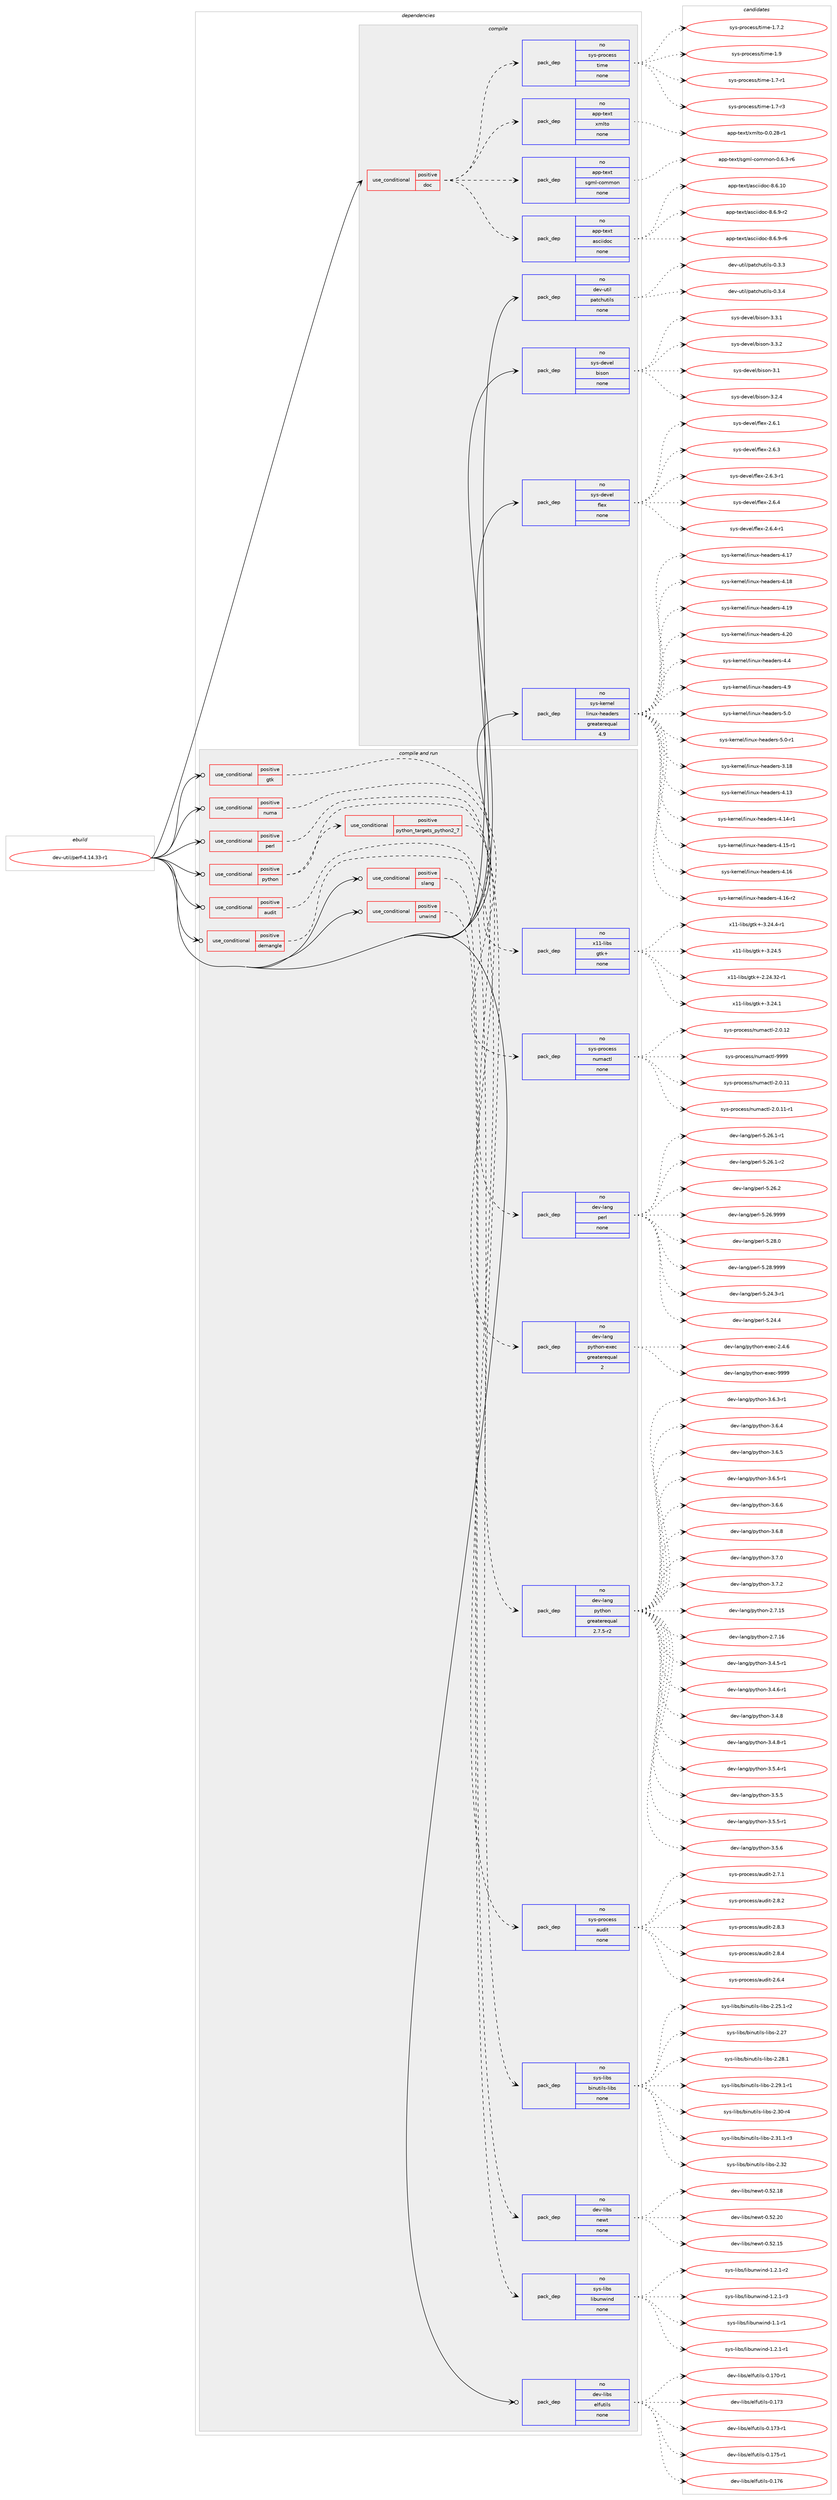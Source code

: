 digraph prolog {

# *************
# Graph options
# *************

newrank=true;
concentrate=true;
compound=true;
graph [rankdir=LR,fontname=Helvetica,fontsize=10,ranksep=1.5];#, ranksep=2.5, nodesep=0.2];
edge  [arrowhead=vee];
node  [fontname=Helvetica,fontsize=10];

# **********
# The ebuild
# **********

subgraph cluster_leftcol {
color=gray;
rank=same;
label=<<i>ebuild</i>>;
id [label="dev-util/perf-4.14.33-r1", color=red, width=4, href="../dev-util/perf-4.14.33-r1.svg"];
}

# ****************
# The dependencies
# ****************

subgraph cluster_midcol {
color=gray;
label=<<i>dependencies</i>>;
subgraph cluster_compile {
fillcolor="#eeeeee";
style=filled;
label=<<i>compile</i>>;
subgraph cond424878 {
dependency1548226 [label=<<TABLE BORDER="0" CELLBORDER="1" CELLSPACING="0" CELLPADDING="4"><TR><TD ROWSPAN="3" CELLPADDING="10">use_conditional</TD></TR><TR><TD>positive</TD></TR><TR><TD>doc</TD></TR></TABLE>>, shape=none, color=red];
subgraph pack1099650 {
dependency1548227 [label=<<TABLE BORDER="0" CELLBORDER="1" CELLSPACING="0" CELLPADDING="4" WIDTH="220"><TR><TD ROWSPAN="6" CELLPADDING="30">pack_dep</TD></TR><TR><TD WIDTH="110">no</TD></TR><TR><TD>app-text</TD></TR><TR><TD>asciidoc</TD></TR><TR><TD>none</TD></TR><TR><TD></TD></TR></TABLE>>, shape=none, color=blue];
}
dependency1548226:e -> dependency1548227:w [weight=20,style="dashed",arrowhead="vee"];
subgraph pack1099651 {
dependency1548228 [label=<<TABLE BORDER="0" CELLBORDER="1" CELLSPACING="0" CELLPADDING="4" WIDTH="220"><TR><TD ROWSPAN="6" CELLPADDING="30">pack_dep</TD></TR><TR><TD WIDTH="110">no</TD></TR><TR><TD>app-text</TD></TR><TR><TD>sgml-common</TD></TR><TR><TD>none</TD></TR><TR><TD></TD></TR></TABLE>>, shape=none, color=blue];
}
dependency1548226:e -> dependency1548228:w [weight=20,style="dashed",arrowhead="vee"];
subgraph pack1099652 {
dependency1548229 [label=<<TABLE BORDER="0" CELLBORDER="1" CELLSPACING="0" CELLPADDING="4" WIDTH="220"><TR><TD ROWSPAN="6" CELLPADDING="30">pack_dep</TD></TR><TR><TD WIDTH="110">no</TD></TR><TR><TD>app-text</TD></TR><TR><TD>xmlto</TD></TR><TR><TD>none</TD></TR><TR><TD></TD></TR></TABLE>>, shape=none, color=blue];
}
dependency1548226:e -> dependency1548229:w [weight=20,style="dashed",arrowhead="vee"];
subgraph pack1099653 {
dependency1548230 [label=<<TABLE BORDER="0" CELLBORDER="1" CELLSPACING="0" CELLPADDING="4" WIDTH="220"><TR><TD ROWSPAN="6" CELLPADDING="30">pack_dep</TD></TR><TR><TD WIDTH="110">no</TD></TR><TR><TD>sys-process</TD></TR><TR><TD>time</TD></TR><TR><TD>none</TD></TR><TR><TD></TD></TR></TABLE>>, shape=none, color=blue];
}
dependency1548226:e -> dependency1548230:w [weight=20,style="dashed",arrowhead="vee"];
}
id:e -> dependency1548226:w [weight=20,style="solid",arrowhead="vee"];
subgraph pack1099654 {
dependency1548231 [label=<<TABLE BORDER="0" CELLBORDER="1" CELLSPACING="0" CELLPADDING="4" WIDTH="220"><TR><TD ROWSPAN="6" CELLPADDING="30">pack_dep</TD></TR><TR><TD WIDTH="110">no</TD></TR><TR><TD>dev-util</TD></TR><TR><TD>patchutils</TD></TR><TR><TD>none</TD></TR><TR><TD></TD></TR></TABLE>>, shape=none, color=blue];
}
id:e -> dependency1548231:w [weight=20,style="solid",arrowhead="vee"];
subgraph pack1099655 {
dependency1548232 [label=<<TABLE BORDER="0" CELLBORDER="1" CELLSPACING="0" CELLPADDING="4" WIDTH="220"><TR><TD ROWSPAN="6" CELLPADDING="30">pack_dep</TD></TR><TR><TD WIDTH="110">no</TD></TR><TR><TD>sys-devel</TD></TR><TR><TD>bison</TD></TR><TR><TD>none</TD></TR><TR><TD></TD></TR></TABLE>>, shape=none, color=blue];
}
id:e -> dependency1548232:w [weight=20,style="solid",arrowhead="vee"];
subgraph pack1099656 {
dependency1548233 [label=<<TABLE BORDER="0" CELLBORDER="1" CELLSPACING="0" CELLPADDING="4" WIDTH="220"><TR><TD ROWSPAN="6" CELLPADDING="30">pack_dep</TD></TR><TR><TD WIDTH="110">no</TD></TR><TR><TD>sys-devel</TD></TR><TR><TD>flex</TD></TR><TR><TD>none</TD></TR><TR><TD></TD></TR></TABLE>>, shape=none, color=blue];
}
id:e -> dependency1548233:w [weight=20,style="solid",arrowhead="vee"];
subgraph pack1099657 {
dependency1548234 [label=<<TABLE BORDER="0" CELLBORDER="1" CELLSPACING="0" CELLPADDING="4" WIDTH="220"><TR><TD ROWSPAN="6" CELLPADDING="30">pack_dep</TD></TR><TR><TD WIDTH="110">no</TD></TR><TR><TD>sys-kernel</TD></TR><TR><TD>linux-headers</TD></TR><TR><TD>greaterequal</TD></TR><TR><TD>4.9</TD></TR></TABLE>>, shape=none, color=blue];
}
id:e -> dependency1548234:w [weight=20,style="solid",arrowhead="vee"];
}
subgraph cluster_compileandrun {
fillcolor="#eeeeee";
style=filled;
label=<<i>compile and run</i>>;
subgraph cond424879 {
dependency1548235 [label=<<TABLE BORDER="0" CELLBORDER="1" CELLSPACING="0" CELLPADDING="4"><TR><TD ROWSPAN="3" CELLPADDING="10">use_conditional</TD></TR><TR><TD>positive</TD></TR><TR><TD>audit</TD></TR></TABLE>>, shape=none, color=red];
subgraph pack1099658 {
dependency1548236 [label=<<TABLE BORDER="0" CELLBORDER="1" CELLSPACING="0" CELLPADDING="4" WIDTH="220"><TR><TD ROWSPAN="6" CELLPADDING="30">pack_dep</TD></TR><TR><TD WIDTH="110">no</TD></TR><TR><TD>sys-process</TD></TR><TR><TD>audit</TD></TR><TR><TD>none</TD></TR><TR><TD></TD></TR></TABLE>>, shape=none, color=blue];
}
dependency1548235:e -> dependency1548236:w [weight=20,style="dashed",arrowhead="vee"];
}
id:e -> dependency1548235:w [weight=20,style="solid",arrowhead="odotvee"];
subgraph cond424880 {
dependency1548237 [label=<<TABLE BORDER="0" CELLBORDER="1" CELLSPACING="0" CELLPADDING="4"><TR><TD ROWSPAN="3" CELLPADDING="10">use_conditional</TD></TR><TR><TD>positive</TD></TR><TR><TD>demangle</TD></TR></TABLE>>, shape=none, color=red];
subgraph pack1099659 {
dependency1548238 [label=<<TABLE BORDER="0" CELLBORDER="1" CELLSPACING="0" CELLPADDING="4" WIDTH="220"><TR><TD ROWSPAN="6" CELLPADDING="30">pack_dep</TD></TR><TR><TD WIDTH="110">no</TD></TR><TR><TD>sys-libs</TD></TR><TR><TD>binutils-libs</TD></TR><TR><TD>none</TD></TR><TR><TD></TD></TR></TABLE>>, shape=none, color=blue];
}
dependency1548237:e -> dependency1548238:w [weight=20,style="dashed",arrowhead="vee"];
}
id:e -> dependency1548237:w [weight=20,style="solid",arrowhead="odotvee"];
subgraph cond424881 {
dependency1548239 [label=<<TABLE BORDER="0" CELLBORDER="1" CELLSPACING="0" CELLPADDING="4"><TR><TD ROWSPAN="3" CELLPADDING="10">use_conditional</TD></TR><TR><TD>positive</TD></TR><TR><TD>gtk</TD></TR></TABLE>>, shape=none, color=red];
subgraph pack1099660 {
dependency1548240 [label=<<TABLE BORDER="0" CELLBORDER="1" CELLSPACING="0" CELLPADDING="4" WIDTH="220"><TR><TD ROWSPAN="6" CELLPADDING="30">pack_dep</TD></TR><TR><TD WIDTH="110">no</TD></TR><TR><TD>x11-libs</TD></TR><TR><TD>gtk+</TD></TR><TR><TD>none</TD></TR><TR><TD></TD></TR></TABLE>>, shape=none, color=blue];
}
dependency1548239:e -> dependency1548240:w [weight=20,style="dashed",arrowhead="vee"];
}
id:e -> dependency1548239:w [weight=20,style="solid",arrowhead="odotvee"];
subgraph cond424882 {
dependency1548241 [label=<<TABLE BORDER="0" CELLBORDER="1" CELLSPACING="0" CELLPADDING="4"><TR><TD ROWSPAN="3" CELLPADDING="10">use_conditional</TD></TR><TR><TD>positive</TD></TR><TR><TD>numa</TD></TR></TABLE>>, shape=none, color=red];
subgraph pack1099661 {
dependency1548242 [label=<<TABLE BORDER="0" CELLBORDER="1" CELLSPACING="0" CELLPADDING="4" WIDTH="220"><TR><TD ROWSPAN="6" CELLPADDING="30">pack_dep</TD></TR><TR><TD WIDTH="110">no</TD></TR><TR><TD>sys-process</TD></TR><TR><TD>numactl</TD></TR><TR><TD>none</TD></TR><TR><TD></TD></TR></TABLE>>, shape=none, color=blue];
}
dependency1548241:e -> dependency1548242:w [weight=20,style="dashed",arrowhead="vee"];
}
id:e -> dependency1548241:w [weight=20,style="solid",arrowhead="odotvee"];
subgraph cond424883 {
dependency1548243 [label=<<TABLE BORDER="0" CELLBORDER="1" CELLSPACING="0" CELLPADDING="4"><TR><TD ROWSPAN="3" CELLPADDING="10">use_conditional</TD></TR><TR><TD>positive</TD></TR><TR><TD>perl</TD></TR></TABLE>>, shape=none, color=red];
subgraph pack1099662 {
dependency1548244 [label=<<TABLE BORDER="0" CELLBORDER="1" CELLSPACING="0" CELLPADDING="4" WIDTH="220"><TR><TD ROWSPAN="6" CELLPADDING="30">pack_dep</TD></TR><TR><TD WIDTH="110">no</TD></TR><TR><TD>dev-lang</TD></TR><TR><TD>perl</TD></TR><TR><TD>none</TD></TR><TR><TD></TD></TR></TABLE>>, shape=none, color=blue];
}
dependency1548243:e -> dependency1548244:w [weight=20,style="dashed",arrowhead="vee"];
}
id:e -> dependency1548243:w [weight=20,style="solid",arrowhead="odotvee"];
subgraph cond424884 {
dependency1548245 [label=<<TABLE BORDER="0" CELLBORDER="1" CELLSPACING="0" CELLPADDING="4"><TR><TD ROWSPAN="3" CELLPADDING="10">use_conditional</TD></TR><TR><TD>positive</TD></TR><TR><TD>python</TD></TR></TABLE>>, shape=none, color=red];
subgraph cond424885 {
dependency1548246 [label=<<TABLE BORDER="0" CELLBORDER="1" CELLSPACING="0" CELLPADDING="4"><TR><TD ROWSPAN="3" CELLPADDING="10">use_conditional</TD></TR><TR><TD>positive</TD></TR><TR><TD>python_targets_python2_7</TD></TR></TABLE>>, shape=none, color=red];
subgraph pack1099663 {
dependency1548247 [label=<<TABLE BORDER="0" CELLBORDER="1" CELLSPACING="0" CELLPADDING="4" WIDTH="220"><TR><TD ROWSPAN="6" CELLPADDING="30">pack_dep</TD></TR><TR><TD WIDTH="110">no</TD></TR><TR><TD>dev-lang</TD></TR><TR><TD>python</TD></TR><TR><TD>greaterequal</TD></TR><TR><TD>2.7.5-r2</TD></TR></TABLE>>, shape=none, color=blue];
}
dependency1548246:e -> dependency1548247:w [weight=20,style="dashed",arrowhead="vee"];
}
dependency1548245:e -> dependency1548246:w [weight=20,style="dashed",arrowhead="vee"];
subgraph pack1099664 {
dependency1548248 [label=<<TABLE BORDER="0" CELLBORDER="1" CELLSPACING="0" CELLPADDING="4" WIDTH="220"><TR><TD ROWSPAN="6" CELLPADDING="30">pack_dep</TD></TR><TR><TD WIDTH="110">no</TD></TR><TR><TD>dev-lang</TD></TR><TR><TD>python-exec</TD></TR><TR><TD>greaterequal</TD></TR><TR><TD>2</TD></TR></TABLE>>, shape=none, color=blue];
}
dependency1548245:e -> dependency1548248:w [weight=20,style="dashed",arrowhead="vee"];
}
id:e -> dependency1548245:w [weight=20,style="solid",arrowhead="odotvee"];
subgraph cond424886 {
dependency1548249 [label=<<TABLE BORDER="0" CELLBORDER="1" CELLSPACING="0" CELLPADDING="4"><TR><TD ROWSPAN="3" CELLPADDING="10">use_conditional</TD></TR><TR><TD>positive</TD></TR><TR><TD>slang</TD></TR></TABLE>>, shape=none, color=red];
subgraph pack1099665 {
dependency1548250 [label=<<TABLE BORDER="0" CELLBORDER="1" CELLSPACING="0" CELLPADDING="4" WIDTH="220"><TR><TD ROWSPAN="6" CELLPADDING="30">pack_dep</TD></TR><TR><TD WIDTH="110">no</TD></TR><TR><TD>dev-libs</TD></TR><TR><TD>newt</TD></TR><TR><TD>none</TD></TR><TR><TD></TD></TR></TABLE>>, shape=none, color=blue];
}
dependency1548249:e -> dependency1548250:w [weight=20,style="dashed",arrowhead="vee"];
}
id:e -> dependency1548249:w [weight=20,style="solid",arrowhead="odotvee"];
subgraph cond424887 {
dependency1548251 [label=<<TABLE BORDER="0" CELLBORDER="1" CELLSPACING="0" CELLPADDING="4"><TR><TD ROWSPAN="3" CELLPADDING="10">use_conditional</TD></TR><TR><TD>positive</TD></TR><TR><TD>unwind</TD></TR></TABLE>>, shape=none, color=red];
subgraph pack1099666 {
dependency1548252 [label=<<TABLE BORDER="0" CELLBORDER="1" CELLSPACING="0" CELLPADDING="4" WIDTH="220"><TR><TD ROWSPAN="6" CELLPADDING="30">pack_dep</TD></TR><TR><TD WIDTH="110">no</TD></TR><TR><TD>sys-libs</TD></TR><TR><TD>libunwind</TD></TR><TR><TD>none</TD></TR><TR><TD></TD></TR></TABLE>>, shape=none, color=blue];
}
dependency1548251:e -> dependency1548252:w [weight=20,style="dashed",arrowhead="vee"];
}
id:e -> dependency1548251:w [weight=20,style="solid",arrowhead="odotvee"];
subgraph pack1099667 {
dependency1548253 [label=<<TABLE BORDER="0" CELLBORDER="1" CELLSPACING="0" CELLPADDING="4" WIDTH="220"><TR><TD ROWSPAN="6" CELLPADDING="30">pack_dep</TD></TR><TR><TD WIDTH="110">no</TD></TR><TR><TD>dev-libs</TD></TR><TR><TD>elfutils</TD></TR><TR><TD>none</TD></TR><TR><TD></TD></TR></TABLE>>, shape=none, color=blue];
}
id:e -> dependency1548253:w [weight=20,style="solid",arrowhead="odotvee"];
}
subgraph cluster_run {
fillcolor="#eeeeee";
style=filled;
label=<<i>run</i>>;
}
}

# **************
# The candidates
# **************

subgraph cluster_choices {
rank=same;
color=gray;
label=<<i>candidates</i>>;

subgraph choice1099650 {
color=black;
nodesep=1;
choice97112112451161011201164797115991051051001119945564654464948 [label="app-text/asciidoc-8.6.10", color=red, width=4,href="../app-text/asciidoc-8.6.10.svg"];
choice9711211245116101120116479711599105105100111994556465446574511450 [label="app-text/asciidoc-8.6.9-r2", color=red, width=4,href="../app-text/asciidoc-8.6.9-r2.svg"];
choice9711211245116101120116479711599105105100111994556465446574511454 [label="app-text/asciidoc-8.6.9-r6", color=red, width=4,href="../app-text/asciidoc-8.6.9-r6.svg"];
dependency1548227:e -> choice97112112451161011201164797115991051051001119945564654464948:w [style=dotted,weight="100"];
dependency1548227:e -> choice9711211245116101120116479711599105105100111994556465446574511450:w [style=dotted,weight="100"];
dependency1548227:e -> choice9711211245116101120116479711599105105100111994556465446574511454:w [style=dotted,weight="100"];
}
subgraph choice1099651 {
color=black;
nodesep=1;
choice97112112451161011201164711510310910845991111091091111104548465446514511454 [label="app-text/sgml-common-0.6.3-r6", color=red, width=4,href="../app-text/sgml-common-0.6.3-r6.svg"];
dependency1548228:e -> choice97112112451161011201164711510310910845991111091091111104548465446514511454:w [style=dotted,weight="100"];
}
subgraph choice1099652 {
color=black;
nodesep=1;
choice971121124511610112011647120109108116111454846484650564511449 [label="app-text/xmlto-0.0.28-r1", color=red, width=4,href="../app-text/xmlto-0.0.28-r1.svg"];
dependency1548229:e -> choice971121124511610112011647120109108116111454846484650564511449:w [style=dotted,weight="100"];
}
subgraph choice1099653 {
color=black;
nodesep=1;
choice115121115451121141119910111511547116105109101454946554511449 [label="sys-process/time-1.7-r1", color=red, width=4,href="../sys-process/time-1.7-r1.svg"];
choice115121115451121141119910111511547116105109101454946554511451 [label="sys-process/time-1.7-r3", color=red, width=4,href="../sys-process/time-1.7-r3.svg"];
choice115121115451121141119910111511547116105109101454946554650 [label="sys-process/time-1.7.2", color=red, width=4,href="../sys-process/time-1.7.2.svg"];
choice11512111545112114111991011151154711610510910145494657 [label="sys-process/time-1.9", color=red, width=4,href="../sys-process/time-1.9.svg"];
dependency1548230:e -> choice115121115451121141119910111511547116105109101454946554511449:w [style=dotted,weight="100"];
dependency1548230:e -> choice115121115451121141119910111511547116105109101454946554511451:w [style=dotted,weight="100"];
dependency1548230:e -> choice115121115451121141119910111511547116105109101454946554650:w [style=dotted,weight="100"];
dependency1548230:e -> choice11512111545112114111991011151154711610510910145494657:w [style=dotted,weight="100"];
}
subgraph choice1099654 {
color=black;
nodesep=1;
choice10010111845117116105108471129711699104117116105108115454846514651 [label="dev-util/patchutils-0.3.3", color=red, width=4,href="../dev-util/patchutils-0.3.3.svg"];
choice10010111845117116105108471129711699104117116105108115454846514652 [label="dev-util/patchutils-0.3.4", color=red, width=4,href="../dev-util/patchutils-0.3.4.svg"];
dependency1548231:e -> choice10010111845117116105108471129711699104117116105108115454846514651:w [style=dotted,weight="100"];
dependency1548231:e -> choice10010111845117116105108471129711699104117116105108115454846514652:w [style=dotted,weight="100"];
}
subgraph choice1099655 {
color=black;
nodesep=1;
choice11512111545100101118101108479810511511111045514649 [label="sys-devel/bison-3.1", color=red, width=4,href="../sys-devel/bison-3.1.svg"];
choice115121115451001011181011084798105115111110455146504652 [label="sys-devel/bison-3.2.4", color=red, width=4,href="../sys-devel/bison-3.2.4.svg"];
choice115121115451001011181011084798105115111110455146514649 [label="sys-devel/bison-3.3.1", color=red, width=4,href="../sys-devel/bison-3.3.1.svg"];
choice115121115451001011181011084798105115111110455146514650 [label="sys-devel/bison-3.3.2", color=red, width=4,href="../sys-devel/bison-3.3.2.svg"];
dependency1548232:e -> choice11512111545100101118101108479810511511111045514649:w [style=dotted,weight="100"];
dependency1548232:e -> choice115121115451001011181011084798105115111110455146504652:w [style=dotted,weight="100"];
dependency1548232:e -> choice115121115451001011181011084798105115111110455146514649:w [style=dotted,weight="100"];
dependency1548232:e -> choice115121115451001011181011084798105115111110455146514650:w [style=dotted,weight="100"];
}
subgraph choice1099656 {
color=black;
nodesep=1;
choice1151211154510010111810110847102108101120455046544649 [label="sys-devel/flex-2.6.1", color=red, width=4,href="../sys-devel/flex-2.6.1.svg"];
choice1151211154510010111810110847102108101120455046544651 [label="sys-devel/flex-2.6.3", color=red, width=4,href="../sys-devel/flex-2.6.3.svg"];
choice11512111545100101118101108471021081011204550465446514511449 [label="sys-devel/flex-2.6.3-r1", color=red, width=4,href="../sys-devel/flex-2.6.3-r1.svg"];
choice1151211154510010111810110847102108101120455046544652 [label="sys-devel/flex-2.6.4", color=red, width=4,href="../sys-devel/flex-2.6.4.svg"];
choice11512111545100101118101108471021081011204550465446524511449 [label="sys-devel/flex-2.6.4-r1", color=red, width=4,href="../sys-devel/flex-2.6.4-r1.svg"];
dependency1548233:e -> choice1151211154510010111810110847102108101120455046544649:w [style=dotted,weight="100"];
dependency1548233:e -> choice1151211154510010111810110847102108101120455046544651:w [style=dotted,weight="100"];
dependency1548233:e -> choice11512111545100101118101108471021081011204550465446514511449:w [style=dotted,weight="100"];
dependency1548233:e -> choice1151211154510010111810110847102108101120455046544652:w [style=dotted,weight="100"];
dependency1548233:e -> choice11512111545100101118101108471021081011204550465446524511449:w [style=dotted,weight="100"];
}
subgraph choice1099657 {
color=black;
nodesep=1;
choice115121115451071011141101011084710810511011712045104101971001011141154551464956 [label="sys-kernel/linux-headers-3.18", color=red, width=4,href="../sys-kernel/linux-headers-3.18.svg"];
choice115121115451071011141101011084710810511011712045104101971001011141154552464951 [label="sys-kernel/linux-headers-4.13", color=red, width=4,href="../sys-kernel/linux-headers-4.13.svg"];
choice1151211154510710111411010110847108105110117120451041019710010111411545524649524511449 [label="sys-kernel/linux-headers-4.14-r1", color=red, width=4,href="../sys-kernel/linux-headers-4.14-r1.svg"];
choice1151211154510710111411010110847108105110117120451041019710010111411545524649534511449 [label="sys-kernel/linux-headers-4.15-r1", color=red, width=4,href="../sys-kernel/linux-headers-4.15-r1.svg"];
choice115121115451071011141101011084710810511011712045104101971001011141154552464954 [label="sys-kernel/linux-headers-4.16", color=red, width=4,href="../sys-kernel/linux-headers-4.16.svg"];
choice1151211154510710111411010110847108105110117120451041019710010111411545524649544511450 [label="sys-kernel/linux-headers-4.16-r2", color=red, width=4,href="../sys-kernel/linux-headers-4.16-r2.svg"];
choice115121115451071011141101011084710810511011712045104101971001011141154552464955 [label="sys-kernel/linux-headers-4.17", color=red, width=4,href="../sys-kernel/linux-headers-4.17.svg"];
choice115121115451071011141101011084710810511011712045104101971001011141154552464956 [label="sys-kernel/linux-headers-4.18", color=red, width=4,href="../sys-kernel/linux-headers-4.18.svg"];
choice115121115451071011141101011084710810511011712045104101971001011141154552464957 [label="sys-kernel/linux-headers-4.19", color=red, width=4,href="../sys-kernel/linux-headers-4.19.svg"];
choice115121115451071011141101011084710810511011712045104101971001011141154552465048 [label="sys-kernel/linux-headers-4.20", color=red, width=4,href="../sys-kernel/linux-headers-4.20.svg"];
choice1151211154510710111411010110847108105110117120451041019710010111411545524652 [label="sys-kernel/linux-headers-4.4", color=red, width=4,href="../sys-kernel/linux-headers-4.4.svg"];
choice1151211154510710111411010110847108105110117120451041019710010111411545524657 [label="sys-kernel/linux-headers-4.9", color=red, width=4,href="../sys-kernel/linux-headers-4.9.svg"];
choice1151211154510710111411010110847108105110117120451041019710010111411545534648 [label="sys-kernel/linux-headers-5.0", color=red, width=4,href="../sys-kernel/linux-headers-5.0.svg"];
choice11512111545107101114110101108471081051101171204510410197100101114115455346484511449 [label="sys-kernel/linux-headers-5.0-r1", color=red, width=4,href="../sys-kernel/linux-headers-5.0-r1.svg"];
dependency1548234:e -> choice115121115451071011141101011084710810511011712045104101971001011141154551464956:w [style=dotted,weight="100"];
dependency1548234:e -> choice115121115451071011141101011084710810511011712045104101971001011141154552464951:w [style=dotted,weight="100"];
dependency1548234:e -> choice1151211154510710111411010110847108105110117120451041019710010111411545524649524511449:w [style=dotted,weight="100"];
dependency1548234:e -> choice1151211154510710111411010110847108105110117120451041019710010111411545524649534511449:w [style=dotted,weight="100"];
dependency1548234:e -> choice115121115451071011141101011084710810511011712045104101971001011141154552464954:w [style=dotted,weight="100"];
dependency1548234:e -> choice1151211154510710111411010110847108105110117120451041019710010111411545524649544511450:w [style=dotted,weight="100"];
dependency1548234:e -> choice115121115451071011141101011084710810511011712045104101971001011141154552464955:w [style=dotted,weight="100"];
dependency1548234:e -> choice115121115451071011141101011084710810511011712045104101971001011141154552464956:w [style=dotted,weight="100"];
dependency1548234:e -> choice115121115451071011141101011084710810511011712045104101971001011141154552464957:w [style=dotted,weight="100"];
dependency1548234:e -> choice115121115451071011141101011084710810511011712045104101971001011141154552465048:w [style=dotted,weight="100"];
dependency1548234:e -> choice1151211154510710111411010110847108105110117120451041019710010111411545524652:w [style=dotted,weight="100"];
dependency1548234:e -> choice1151211154510710111411010110847108105110117120451041019710010111411545524657:w [style=dotted,weight="100"];
dependency1548234:e -> choice1151211154510710111411010110847108105110117120451041019710010111411545534648:w [style=dotted,weight="100"];
dependency1548234:e -> choice11512111545107101114110101108471081051101171204510410197100101114115455346484511449:w [style=dotted,weight="100"];
}
subgraph choice1099658 {
color=black;
nodesep=1;
choice11512111545112114111991011151154797117100105116455046544652 [label="sys-process/audit-2.6.4", color=red, width=4,href="../sys-process/audit-2.6.4.svg"];
choice11512111545112114111991011151154797117100105116455046554649 [label="sys-process/audit-2.7.1", color=red, width=4,href="../sys-process/audit-2.7.1.svg"];
choice11512111545112114111991011151154797117100105116455046564650 [label="sys-process/audit-2.8.2", color=red, width=4,href="../sys-process/audit-2.8.2.svg"];
choice11512111545112114111991011151154797117100105116455046564651 [label="sys-process/audit-2.8.3", color=red, width=4,href="../sys-process/audit-2.8.3.svg"];
choice11512111545112114111991011151154797117100105116455046564652 [label="sys-process/audit-2.8.4", color=red, width=4,href="../sys-process/audit-2.8.4.svg"];
dependency1548236:e -> choice11512111545112114111991011151154797117100105116455046544652:w [style=dotted,weight="100"];
dependency1548236:e -> choice11512111545112114111991011151154797117100105116455046554649:w [style=dotted,weight="100"];
dependency1548236:e -> choice11512111545112114111991011151154797117100105116455046564650:w [style=dotted,weight="100"];
dependency1548236:e -> choice11512111545112114111991011151154797117100105116455046564651:w [style=dotted,weight="100"];
dependency1548236:e -> choice11512111545112114111991011151154797117100105116455046564652:w [style=dotted,weight="100"];
}
subgraph choice1099659 {
color=black;
nodesep=1;
choice115121115451081059811547981051101171161051081154510810598115455046505346494511450 [label="sys-libs/binutils-libs-2.25.1-r2", color=red, width=4,href="../sys-libs/binutils-libs-2.25.1-r2.svg"];
choice1151211154510810598115479810511011711610510811545108105981154550465055 [label="sys-libs/binutils-libs-2.27", color=red, width=4,href="../sys-libs/binutils-libs-2.27.svg"];
choice11512111545108105981154798105110117116105108115451081059811545504650564649 [label="sys-libs/binutils-libs-2.28.1", color=red, width=4,href="../sys-libs/binutils-libs-2.28.1.svg"];
choice115121115451081059811547981051101171161051081154510810598115455046505746494511449 [label="sys-libs/binutils-libs-2.29.1-r1", color=red, width=4,href="../sys-libs/binutils-libs-2.29.1-r1.svg"];
choice11512111545108105981154798105110117116105108115451081059811545504651484511452 [label="sys-libs/binutils-libs-2.30-r4", color=red, width=4,href="../sys-libs/binutils-libs-2.30-r4.svg"];
choice115121115451081059811547981051101171161051081154510810598115455046514946494511451 [label="sys-libs/binutils-libs-2.31.1-r3", color=red, width=4,href="../sys-libs/binutils-libs-2.31.1-r3.svg"];
choice1151211154510810598115479810511011711610510811545108105981154550465150 [label="sys-libs/binutils-libs-2.32", color=red, width=4,href="../sys-libs/binutils-libs-2.32.svg"];
dependency1548238:e -> choice115121115451081059811547981051101171161051081154510810598115455046505346494511450:w [style=dotted,weight="100"];
dependency1548238:e -> choice1151211154510810598115479810511011711610510811545108105981154550465055:w [style=dotted,weight="100"];
dependency1548238:e -> choice11512111545108105981154798105110117116105108115451081059811545504650564649:w [style=dotted,weight="100"];
dependency1548238:e -> choice115121115451081059811547981051101171161051081154510810598115455046505746494511449:w [style=dotted,weight="100"];
dependency1548238:e -> choice11512111545108105981154798105110117116105108115451081059811545504651484511452:w [style=dotted,weight="100"];
dependency1548238:e -> choice115121115451081059811547981051101171161051081154510810598115455046514946494511451:w [style=dotted,weight="100"];
dependency1548238:e -> choice1151211154510810598115479810511011711610510811545108105981154550465150:w [style=dotted,weight="100"];
}
subgraph choice1099660 {
color=black;
nodesep=1;
choice12049494510810598115471031161074345504650524651504511449 [label="x11-libs/gtk+-2.24.32-r1", color=red, width=4,href="../x11-libs/gtk+-2.24.32-r1.svg"];
choice12049494510810598115471031161074345514650524649 [label="x11-libs/gtk+-3.24.1", color=red, width=4,href="../x11-libs/gtk+-3.24.1.svg"];
choice120494945108105981154710311610743455146505246524511449 [label="x11-libs/gtk+-3.24.4-r1", color=red, width=4,href="../x11-libs/gtk+-3.24.4-r1.svg"];
choice12049494510810598115471031161074345514650524653 [label="x11-libs/gtk+-3.24.5", color=red, width=4,href="../x11-libs/gtk+-3.24.5.svg"];
dependency1548240:e -> choice12049494510810598115471031161074345504650524651504511449:w [style=dotted,weight="100"];
dependency1548240:e -> choice12049494510810598115471031161074345514650524649:w [style=dotted,weight="100"];
dependency1548240:e -> choice120494945108105981154710311610743455146505246524511449:w [style=dotted,weight="100"];
dependency1548240:e -> choice12049494510810598115471031161074345514650524653:w [style=dotted,weight="100"];
}
subgraph choice1099661 {
color=black;
nodesep=1;
choice115121115451121141119910111511547110117109979911610845504648464949 [label="sys-process/numactl-2.0.11", color=red, width=4,href="../sys-process/numactl-2.0.11.svg"];
choice1151211154511211411199101115115471101171099799116108455046484649494511449 [label="sys-process/numactl-2.0.11-r1", color=red, width=4,href="../sys-process/numactl-2.0.11-r1.svg"];
choice115121115451121141119910111511547110117109979911610845504648464950 [label="sys-process/numactl-2.0.12", color=red, width=4,href="../sys-process/numactl-2.0.12.svg"];
choice11512111545112114111991011151154711011710997991161084557575757 [label="sys-process/numactl-9999", color=red, width=4,href="../sys-process/numactl-9999.svg"];
dependency1548242:e -> choice115121115451121141119910111511547110117109979911610845504648464949:w [style=dotted,weight="100"];
dependency1548242:e -> choice1151211154511211411199101115115471101171099799116108455046484649494511449:w [style=dotted,weight="100"];
dependency1548242:e -> choice115121115451121141119910111511547110117109979911610845504648464950:w [style=dotted,weight="100"];
dependency1548242:e -> choice11512111545112114111991011151154711011710997991161084557575757:w [style=dotted,weight="100"];
}
subgraph choice1099662 {
color=black;
nodesep=1;
choice100101118451089711010347112101114108455346505246514511449 [label="dev-lang/perl-5.24.3-r1", color=red, width=4,href="../dev-lang/perl-5.24.3-r1.svg"];
choice10010111845108971101034711210111410845534650524652 [label="dev-lang/perl-5.24.4", color=red, width=4,href="../dev-lang/perl-5.24.4.svg"];
choice100101118451089711010347112101114108455346505446494511449 [label="dev-lang/perl-5.26.1-r1", color=red, width=4,href="../dev-lang/perl-5.26.1-r1.svg"];
choice100101118451089711010347112101114108455346505446494511450 [label="dev-lang/perl-5.26.1-r2", color=red, width=4,href="../dev-lang/perl-5.26.1-r2.svg"];
choice10010111845108971101034711210111410845534650544650 [label="dev-lang/perl-5.26.2", color=red, width=4,href="../dev-lang/perl-5.26.2.svg"];
choice10010111845108971101034711210111410845534650544657575757 [label="dev-lang/perl-5.26.9999", color=red, width=4,href="../dev-lang/perl-5.26.9999.svg"];
choice10010111845108971101034711210111410845534650564648 [label="dev-lang/perl-5.28.0", color=red, width=4,href="../dev-lang/perl-5.28.0.svg"];
choice10010111845108971101034711210111410845534650564657575757 [label="dev-lang/perl-5.28.9999", color=red, width=4,href="../dev-lang/perl-5.28.9999.svg"];
dependency1548244:e -> choice100101118451089711010347112101114108455346505246514511449:w [style=dotted,weight="100"];
dependency1548244:e -> choice10010111845108971101034711210111410845534650524652:w [style=dotted,weight="100"];
dependency1548244:e -> choice100101118451089711010347112101114108455346505446494511449:w [style=dotted,weight="100"];
dependency1548244:e -> choice100101118451089711010347112101114108455346505446494511450:w [style=dotted,weight="100"];
dependency1548244:e -> choice10010111845108971101034711210111410845534650544650:w [style=dotted,weight="100"];
dependency1548244:e -> choice10010111845108971101034711210111410845534650544657575757:w [style=dotted,weight="100"];
dependency1548244:e -> choice10010111845108971101034711210111410845534650564648:w [style=dotted,weight="100"];
dependency1548244:e -> choice10010111845108971101034711210111410845534650564657575757:w [style=dotted,weight="100"];
}
subgraph choice1099663 {
color=black;
nodesep=1;
choice10010111845108971101034711212111610411111045504655464953 [label="dev-lang/python-2.7.15", color=red, width=4,href="../dev-lang/python-2.7.15.svg"];
choice10010111845108971101034711212111610411111045504655464954 [label="dev-lang/python-2.7.16", color=red, width=4,href="../dev-lang/python-2.7.16.svg"];
choice1001011184510897110103471121211161041111104551465246534511449 [label="dev-lang/python-3.4.5-r1", color=red, width=4,href="../dev-lang/python-3.4.5-r1.svg"];
choice1001011184510897110103471121211161041111104551465246544511449 [label="dev-lang/python-3.4.6-r1", color=red, width=4,href="../dev-lang/python-3.4.6-r1.svg"];
choice100101118451089711010347112121116104111110455146524656 [label="dev-lang/python-3.4.8", color=red, width=4,href="../dev-lang/python-3.4.8.svg"];
choice1001011184510897110103471121211161041111104551465246564511449 [label="dev-lang/python-3.4.8-r1", color=red, width=4,href="../dev-lang/python-3.4.8-r1.svg"];
choice1001011184510897110103471121211161041111104551465346524511449 [label="dev-lang/python-3.5.4-r1", color=red, width=4,href="../dev-lang/python-3.5.4-r1.svg"];
choice100101118451089711010347112121116104111110455146534653 [label="dev-lang/python-3.5.5", color=red, width=4,href="../dev-lang/python-3.5.5.svg"];
choice1001011184510897110103471121211161041111104551465346534511449 [label="dev-lang/python-3.5.5-r1", color=red, width=4,href="../dev-lang/python-3.5.5-r1.svg"];
choice100101118451089711010347112121116104111110455146534654 [label="dev-lang/python-3.5.6", color=red, width=4,href="../dev-lang/python-3.5.6.svg"];
choice1001011184510897110103471121211161041111104551465446514511449 [label="dev-lang/python-3.6.3-r1", color=red, width=4,href="../dev-lang/python-3.6.3-r1.svg"];
choice100101118451089711010347112121116104111110455146544652 [label="dev-lang/python-3.6.4", color=red, width=4,href="../dev-lang/python-3.6.4.svg"];
choice100101118451089711010347112121116104111110455146544653 [label="dev-lang/python-3.6.5", color=red, width=4,href="../dev-lang/python-3.6.5.svg"];
choice1001011184510897110103471121211161041111104551465446534511449 [label="dev-lang/python-3.6.5-r1", color=red, width=4,href="../dev-lang/python-3.6.5-r1.svg"];
choice100101118451089711010347112121116104111110455146544654 [label="dev-lang/python-3.6.6", color=red, width=4,href="../dev-lang/python-3.6.6.svg"];
choice100101118451089711010347112121116104111110455146544656 [label="dev-lang/python-3.6.8", color=red, width=4,href="../dev-lang/python-3.6.8.svg"];
choice100101118451089711010347112121116104111110455146554648 [label="dev-lang/python-3.7.0", color=red, width=4,href="../dev-lang/python-3.7.0.svg"];
choice100101118451089711010347112121116104111110455146554650 [label="dev-lang/python-3.7.2", color=red, width=4,href="../dev-lang/python-3.7.2.svg"];
dependency1548247:e -> choice10010111845108971101034711212111610411111045504655464953:w [style=dotted,weight="100"];
dependency1548247:e -> choice10010111845108971101034711212111610411111045504655464954:w [style=dotted,weight="100"];
dependency1548247:e -> choice1001011184510897110103471121211161041111104551465246534511449:w [style=dotted,weight="100"];
dependency1548247:e -> choice1001011184510897110103471121211161041111104551465246544511449:w [style=dotted,weight="100"];
dependency1548247:e -> choice100101118451089711010347112121116104111110455146524656:w [style=dotted,weight="100"];
dependency1548247:e -> choice1001011184510897110103471121211161041111104551465246564511449:w [style=dotted,weight="100"];
dependency1548247:e -> choice1001011184510897110103471121211161041111104551465346524511449:w [style=dotted,weight="100"];
dependency1548247:e -> choice100101118451089711010347112121116104111110455146534653:w [style=dotted,weight="100"];
dependency1548247:e -> choice1001011184510897110103471121211161041111104551465346534511449:w [style=dotted,weight="100"];
dependency1548247:e -> choice100101118451089711010347112121116104111110455146534654:w [style=dotted,weight="100"];
dependency1548247:e -> choice1001011184510897110103471121211161041111104551465446514511449:w [style=dotted,weight="100"];
dependency1548247:e -> choice100101118451089711010347112121116104111110455146544652:w [style=dotted,weight="100"];
dependency1548247:e -> choice100101118451089711010347112121116104111110455146544653:w [style=dotted,weight="100"];
dependency1548247:e -> choice1001011184510897110103471121211161041111104551465446534511449:w [style=dotted,weight="100"];
dependency1548247:e -> choice100101118451089711010347112121116104111110455146544654:w [style=dotted,weight="100"];
dependency1548247:e -> choice100101118451089711010347112121116104111110455146544656:w [style=dotted,weight="100"];
dependency1548247:e -> choice100101118451089711010347112121116104111110455146554648:w [style=dotted,weight="100"];
dependency1548247:e -> choice100101118451089711010347112121116104111110455146554650:w [style=dotted,weight="100"];
}
subgraph choice1099664 {
color=black;
nodesep=1;
choice1001011184510897110103471121211161041111104510112010199455046524654 [label="dev-lang/python-exec-2.4.6", color=red, width=4,href="../dev-lang/python-exec-2.4.6.svg"];
choice10010111845108971101034711212111610411111045101120101994557575757 [label="dev-lang/python-exec-9999", color=red, width=4,href="../dev-lang/python-exec-9999.svg"];
dependency1548248:e -> choice1001011184510897110103471121211161041111104510112010199455046524654:w [style=dotted,weight="100"];
dependency1548248:e -> choice10010111845108971101034711212111610411111045101120101994557575757:w [style=dotted,weight="100"];
}
subgraph choice1099665 {
color=black;
nodesep=1;
choice1001011184510810598115471101011191164548465350464953 [label="dev-libs/newt-0.52.15", color=red, width=4,href="../dev-libs/newt-0.52.15.svg"];
choice1001011184510810598115471101011191164548465350464956 [label="dev-libs/newt-0.52.18", color=red, width=4,href="../dev-libs/newt-0.52.18.svg"];
choice1001011184510810598115471101011191164548465350465048 [label="dev-libs/newt-0.52.20", color=red, width=4,href="../dev-libs/newt-0.52.20.svg"];
dependency1548250:e -> choice1001011184510810598115471101011191164548465350464953:w [style=dotted,weight="100"];
dependency1548250:e -> choice1001011184510810598115471101011191164548465350464956:w [style=dotted,weight="100"];
dependency1548250:e -> choice1001011184510810598115471101011191164548465350465048:w [style=dotted,weight="100"];
}
subgraph choice1099666 {
color=black;
nodesep=1;
choice11512111545108105981154710810598117110119105110100454946494511449 [label="sys-libs/libunwind-1.1-r1", color=red, width=4,href="../sys-libs/libunwind-1.1-r1.svg"];
choice115121115451081059811547108105981171101191051101004549465046494511449 [label="sys-libs/libunwind-1.2.1-r1", color=red, width=4,href="../sys-libs/libunwind-1.2.1-r1.svg"];
choice115121115451081059811547108105981171101191051101004549465046494511450 [label="sys-libs/libunwind-1.2.1-r2", color=red, width=4,href="../sys-libs/libunwind-1.2.1-r2.svg"];
choice115121115451081059811547108105981171101191051101004549465046494511451 [label="sys-libs/libunwind-1.2.1-r3", color=red, width=4,href="../sys-libs/libunwind-1.2.1-r3.svg"];
dependency1548252:e -> choice11512111545108105981154710810598117110119105110100454946494511449:w [style=dotted,weight="100"];
dependency1548252:e -> choice115121115451081059811547108105981171101191051101004549465046494511449:w [style=dotted,weight="100"];
dependency1548252:e -> choice115121115451081059811547108105981171101191051101004549465046494511450:w [style=dotted,weight="100"];
dependency1548252:e -> choice115121115451081059811547108105981171101191051101004549465046494511451:w [style=dotted,weight="100"];
}
subgraph choice1099667 {
color=black;
nodesep=1;
choice1001011184510810598115471011081021171161051081154548464955484511449 [label="dev-libs/elfutils-0.170-r1", color=red, width=4,href="../dev-libs/elfutils-0.170-r1.svg"];
choice100101118451081059811547101108102117116105108115454846495551 [label="dev-libs/elfutils-0.173", color=red, width=4,href="../dev-libs/elfutils-0.173.svg"];
choice1001011184510810598115471011081021171161051081154548464955514511449 [label="dev-libs/elfutils-0.173-r1", color=red, width=4,href="../dev-libs/elfutils-0.173-r1.svg"];
choice1001011184510810598115471011081021171161051081154548464955534511449 [label="dev-libs/elfutils-0.175-r1", color=red, width=4,href="../dev-libs/elfutils-0.175-r1.svg"];
choice100101118451081059811547101108102117116105108115454846495554 [label="dev-libs/elfutils-0.176", color=red, width=4,href="../dev-libs/elfutils-0.176.svg"];
dependency1548253:e -> choice1001011184510810598115471011081021171161051081154548464955484511449:w [style=dotted,weight="100"];
dependency1548253:e -> choice100101118451081059811547101108102117116105108115454846495551:w [style=dotted,weight="100"];
dependency1548253:e -> choice1001011184510810598115471011081021171161051081154548464955514511449:w [style=dotted,weight="100"];
dependency1548253:e -> choice1001011184510810598115471011081021171161051081154548464955534511449:w [style=dotted,weight="100"];
dependency1548253:e -> choice100101118451081059811547101108102117116105108115454846495554:w [style=dotted,weight="100"];
}
}

}

